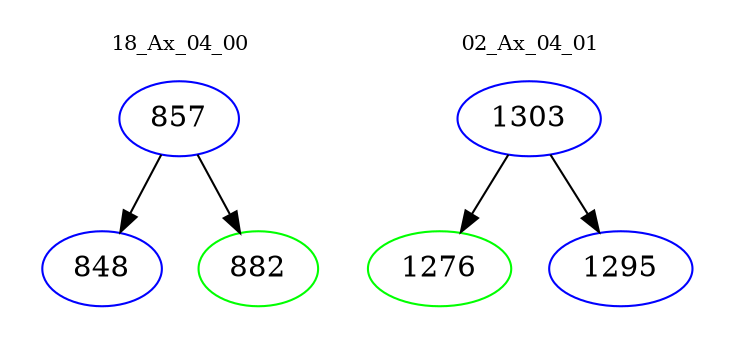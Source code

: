 digraph{
subgraph cluster_0 {
color = white
label = "18_Ax_04_00";
fontsize=10;
T0_857 [label="857", color="blue"]
T0_857 -> T0_848 [color="black"]
T0_848 [label="848", color="blue"]
T0_857 -> T0_882 [color="black"]
T0_882 [label="882", color="green"]
}
subgraph cluster_1 {
color = white
label = "02_Ax_04_01";
fontsize=10;
T1_1303 [label="1303", color="blue"]
T1_1303 -> T1_1276 [color="black"]
T1_1276 [label="1276", color="green"]
T1_1303 -> T1_1295 [color="black"]
T1_1295 [label="1295", color="blue"]
}
}
